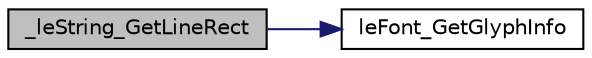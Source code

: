 digraph "_leString_GetLineRect"
{
 // LATEX_PDF_SIZE
  edge [fontname="Helvetica",fontsize="10",labelfontname="Helvetica",labelfontsize="10"];
  node [fontname="Helvetica",fontsize="10",shape=record];
  rankdir="LR";
  Node1 [label="_leString_GetLineRect",height=0.2,width=0.4,color="black", fillcolor="grey75", style="filled", fontcolor="black",tooltip=" "];
  Node1 -> Node2 [color="midnightblue",fontsize="10",style="solid",fontname="Helvetica"];
  Node2 [label="leFont_GetGlyphInfo",height=0.2,width=0.4,color="black", fillcolor="white", style="filled",URL="$legato__font_8c.html#adc970dea55e5bf510816327877ad7bf2",tooltip=" "];
}
